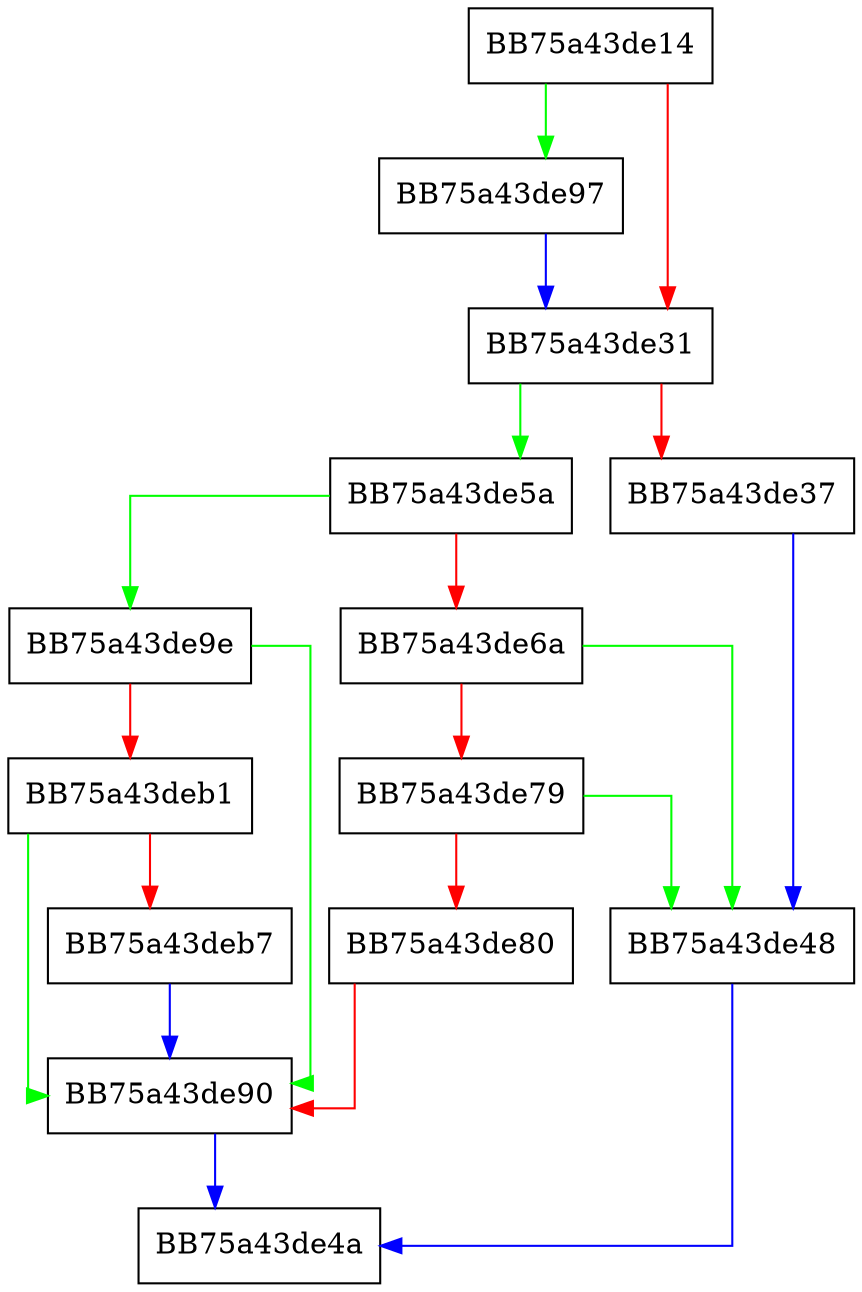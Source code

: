 digraph ReturnUnchanged {
  node [shape="box"];
  graph [splines=ortho];
  BB75a43de14 -> BB75a43de97 [color="green"];
  BB75a43de14 -> BB75a43de31 [color="red"];
  BB75a43de31 -> BB75a43de5a [color="green"];
  BB75a43de31 -> BB75a43de37 [color="red"];
  BB75a43de37 -> BB75a43de48 [color="blue"];
  BB75a43de48 -> BB75a43de4a [color="blue"];
  BB75a43de5a -> BB75a43de9e [color="green"];
  BB75a43de5a -> BB75a43de6a [color="red"];
  BB75a43de6a -> BB75a43de48 [color="green"];
  BB75a43de6a -> BB75a43de79 [color="red"];
  BB75a43de79 -> BB75a43de48 [color="green"];
  BB75a43de79 -> BB75a43de80 [color="red"];
  BB75a43de80 -> BB75a43de90 [color="red"];
  BB75a43de90 -> BB75a43de4a [color="blue"];
  BB75a43de97 -> BB75a43de31 [color="blue"];
  BB75a43de9e -> BB75a43de90 [color="green"];
  BB75a43de9e -> BB75a43deb1 [color="red"];
  BB75a43deb1 -> BB75a43de90 [color="green"];
  BB75a43deb1 -> BB75a43deb7 [color="red"];
  BB75a43deb7 -> BB75a43de90 [color="blue"];
}